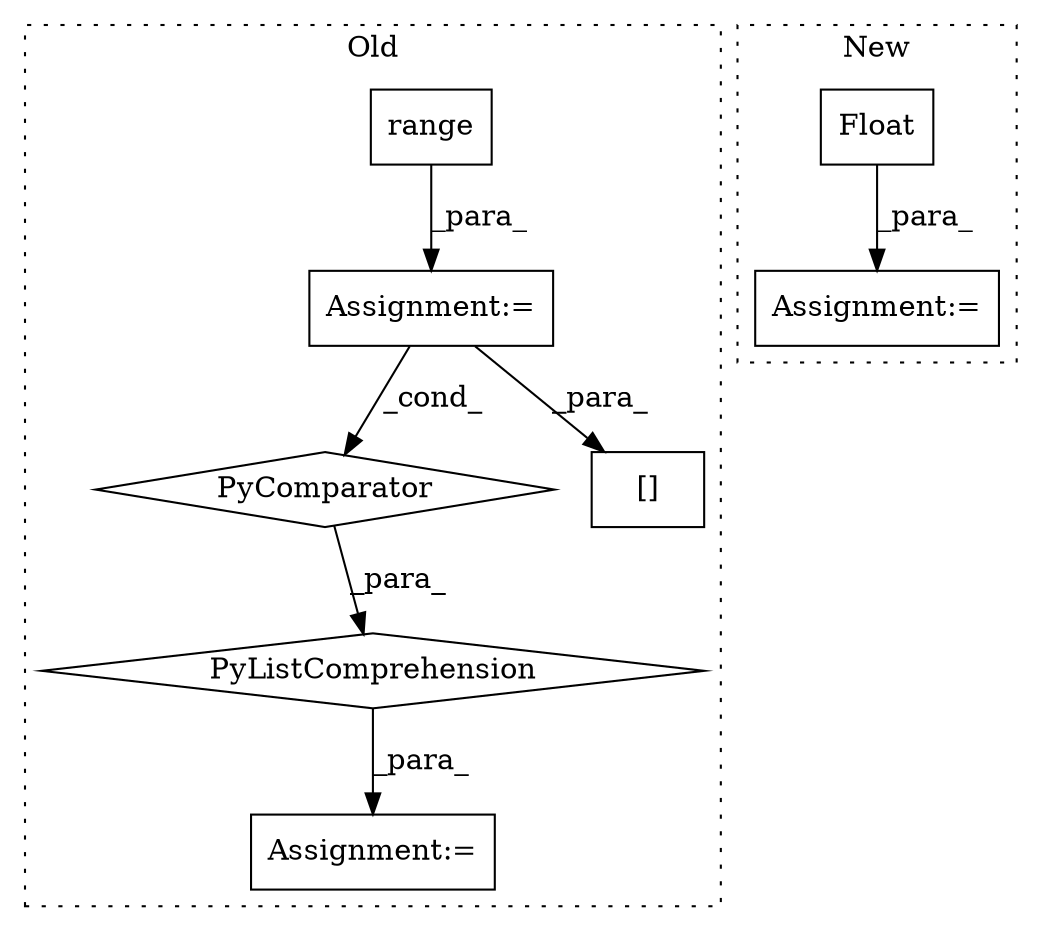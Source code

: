 digraph G {
subgraph cluster0 {
1 [label="PyComparator" a="113" s="9916" l="36" shape="diamond"];
3 [label="Assignment:=" a="7" s="9916" l="36" shape="box"];
5 [label="Assignment:=" a="7" s="9802" l="1" shape="box"];
6 [label="PyListComprehension" a="109" s="9826" l="134" shape="diamond"];
7 [label="range" a="32" s="9923,9942" l="6,1" shape="box"];
8 [label="[]" a="2" s="9839,9846" l="6,1" shape="box"];
label = "Old";
style="dotted";
}
subgraph cluster1 {
2 [label="Float" a="32" s="6326" l="7" shape="box"];
4 [label="Assignment:=" a="7" s="6342" l="1" shape="box"];
label = "New";
style="dotted";
}
1 -> 6 [label="_para_"];
2 -> 4 [label="_para_"];
3 -> 1 [label="_cond_"];
3 -> 8 [label="_para_"];
6 -> 5 [label="_para_"];
7 -> 3 [label="_para_"];
}